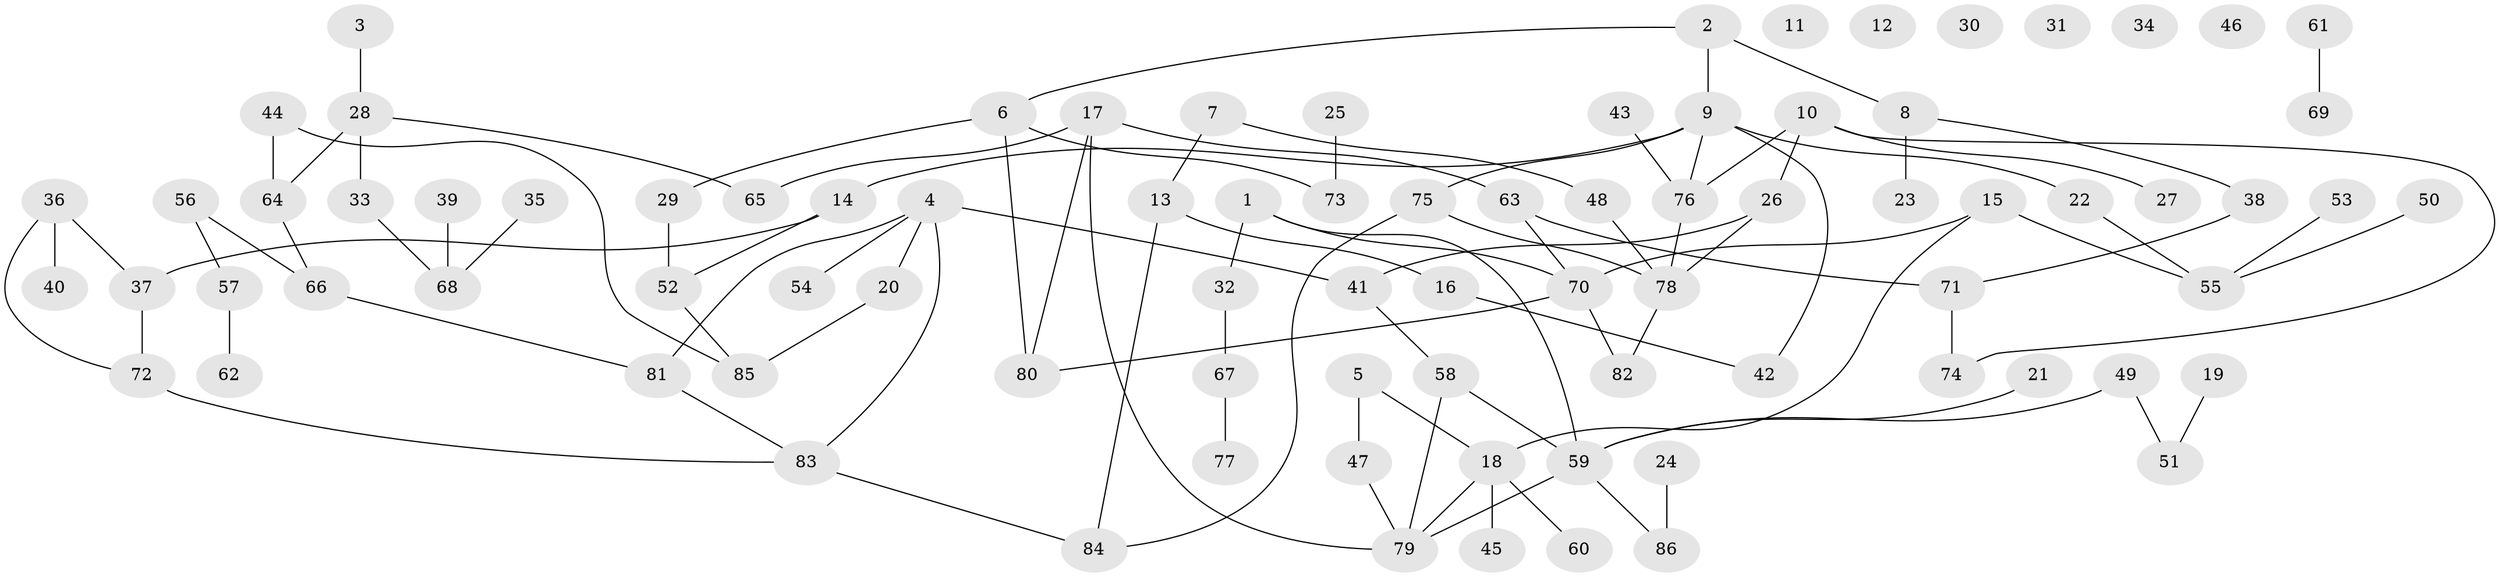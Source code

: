 // Generated by graph-tools (version 1.1) at 2025/00/03/09/25 03:00:43]
// undirected, 86 vertices, 100 edges
graph export_dot {
graph [start="1"]
  node [color=gray90,style=filled];
  1;
  2;
  3;
  4;
  5;
  6;
  7;
  8;
  9;
  10;
  11;
  12;
  13;
  14;
  15;
  16;
  17;
  18;
  19;
  20;
  21;
  22;
  23;
  24;
  25;
  26;
  27;
  28;
  29;
  30;
  31;
  32;
  33;
  34;
  35;
  36;
  37;
  38;
  39;
  40;
  41;
  42;
  43;
  44;
  45;
  46;
  47;
  48;
  49;
  50;
  51;
  52;
  53;
  54;
  55;
  56;
  57;
  58;
  59;
  60;
  61;
  62;
  63;
  64;
  65;
  66;
  67;
  68;
  69;
  70;
  71;
  72;
  73;
  74;
  75;
  76;
  77;
  78;
  79;
  80;
  81;
  82;
  83;
  84;
  85;
  86;
  1 -- 32;
  1 -- 59;
  1 -- 70;
  2 -- 6;
  2 -- 8;
  2 -- 9;
  3 -- 28;
  4 -- 20;
  4 -- 41;
  4 -- 54;
  4 -- 81;
  4 -- 83;
  5 -- 18;
  5 -- 47;
  6 -- 29;
  6 -- 73;
  6 -- 80;
  7 -- 13;
  7 -- 48;
  8 -- 23;
  8 -- 38;
  9 -- 14;
  9 -- 22;
  9 -- 42;
  9 -- 75;
  9 -- 76;
  10 -- 26;
  10 -- 27;
  10 -- 74;
  10 -- 76;
  13 -- 16;
  13 -- 84;
  14 -- 37;
  14 -- 52;
  15 -- 18;
  15 -- 55;
  15 -- 70;
  16 -- 42;
  17 -- 63;
  17 -- 65;
  17 -- 79;
  17 -- 80;
  18 -- 45;
  18 -- 60;
  18 -- 79;
  19 -- 51;
  20 -- 85;
  21 -- 59;
  22 -- 55;
  24 -- 86;
  25 -- 73;
  26 -- 41;
  26 -- 78;
  28 -- 33;
  28 -- 64;
  28 -- 65;
  29 -- 52;
  32 -- 67;
  33 -- 68;
  35 -- 68;
  36 -- 37;
  36 -- 40;
  36 -- 72;
  37 -- 72;
  38 -- 71;
  39 -- 68;
  41 -- 58;
  43 -- 76;
  44 -- 64;
  44 -- 85;
  47 -- 79;
  48 -- 78;
  49 -- 51;
  49 -- 59;
  50 -- 55;
  52 -- 85;
  53 -- 55;
  56 -- 57;
  56 -- 66;
  57 -- 62;
  58 -- 59;
  58 -- 79;
  59 -- 79;
  59 -- 86;
  61 -- 69;
  63 -- 70;
  63 -- 71;
  64 -- 66;
  66 -- 81;
  67 -- 77;
  70 -- 80;
  70 -- 82;
  71 -- 74;
  72 -- 83;
  75 -- 78;
  75 -- 84;
  76 -- 78;
  78 -- 82;
  81 -- 83;
  83 -- 84;
}
